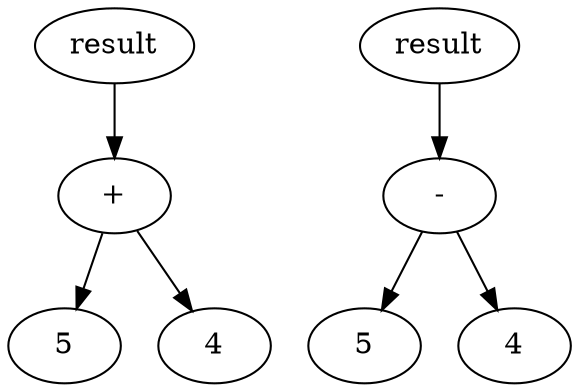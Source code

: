 ## Basic syntax trees for NeuralNetwork_1

digraph TreePlusMinus {

    res_0 -> "+"
    res_1 -> "-"
    res_0[label="result"]
    res_1[label="result"]

    "+" -> x_0
    "+" -> y_0
    x_0[label="5"]
    y_0[label="4"]


    "-" -> x_1
    "-" -> y_1
    x_1[label="5"]
    y_1[label="4"]
}
